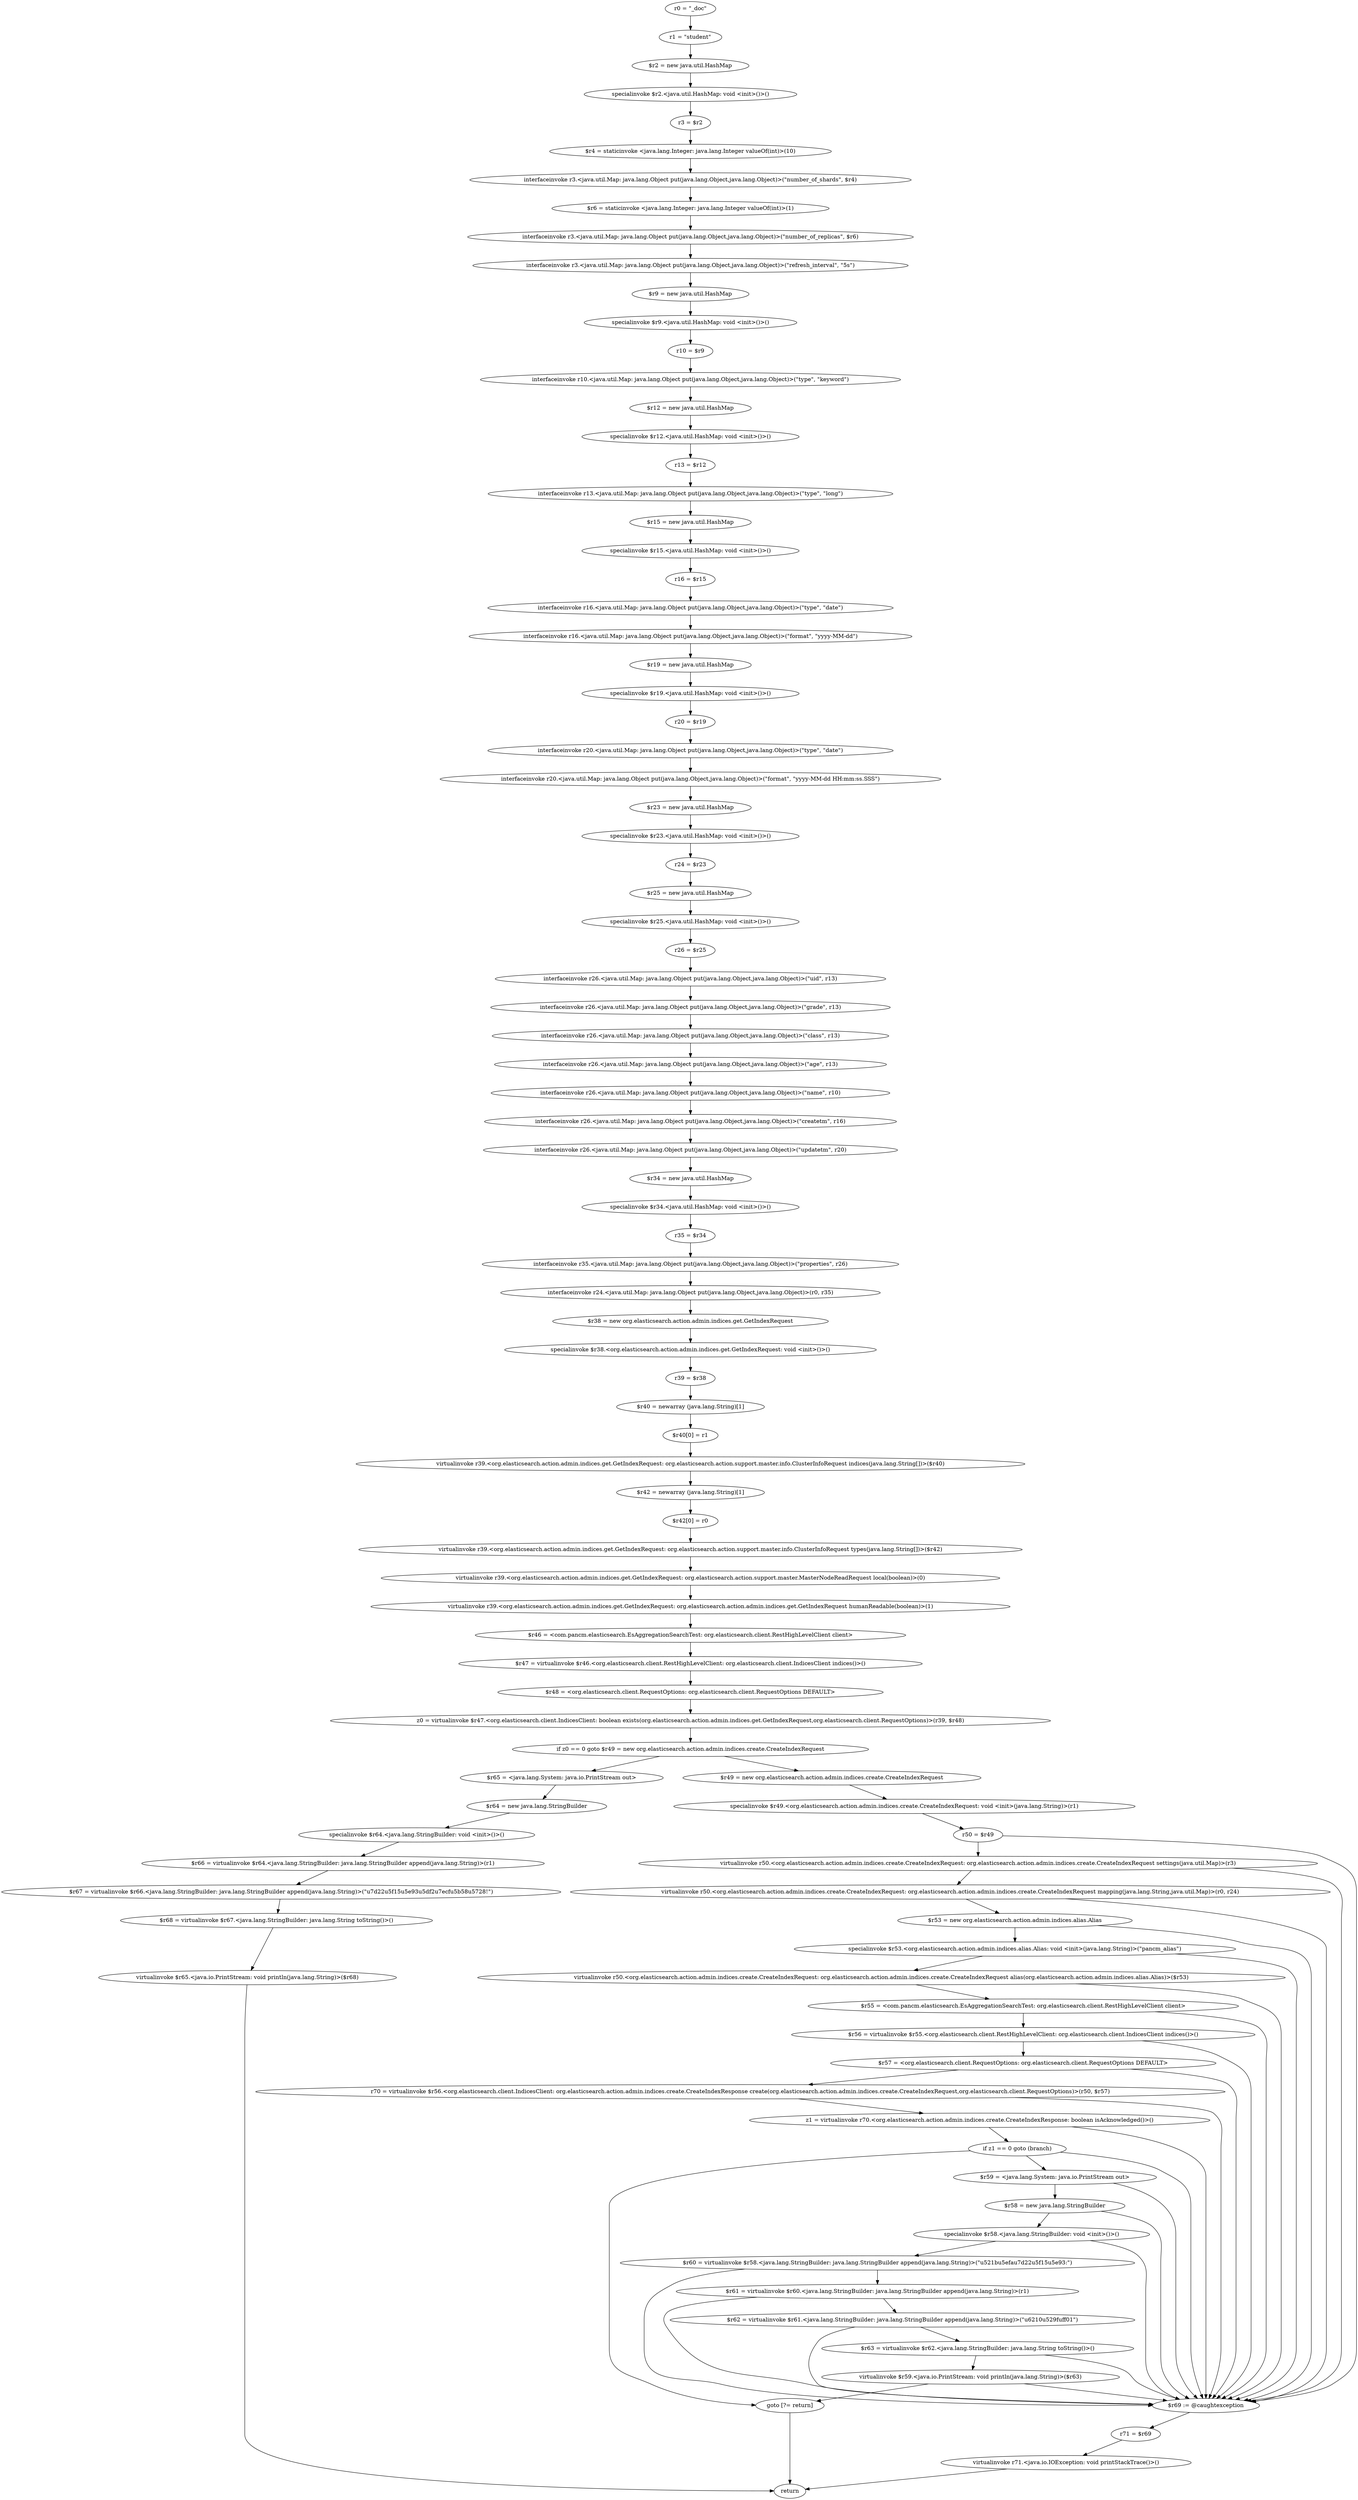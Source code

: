 digraph "unitGraph" {
    "r0 = \"_doc\""
    "r1 = \"student\""
    "$r2 = new java.util.HashMap"
    "specialinvoke $r2.<java.util.HashMap: void <init>()>()"
    "r3 = $r2"
    "$r4 = staticinvoke <java.lang.Integer: java.lang.Integer valueOf(int)>(10)"
    "interfaceinvoke r3.<java.util.Map: java.lang.Object put(java.lang.Object,java.lang.Object)>(\"number_of_shards\", $r4)"
    "$r6 = staticinvoke <java.lang.Integer: java.lang.Integer valueOf(int)>(1)"
    "interfaceinvoke r3.<java.util.Map: java.lang.Object put(java.lang.Object,java.lang.Object)>(\"number_of_replicas\", $r6)"
    "interfaceinvoke r3.<java.util.Map: java.lang.Object put(java.lang.Object,java.lang.Object)>(\"refresh_interval\", \"5s\")"
    "$r9 = new java.util.HashMap"
    "specialinvoke $r9.<java.util.HashMap: void <init>()>()"
    "r10 = $r9"
    "interfaceinvoke r10.<java.util.Map: java.lang.Object put(java.lang.Object,java.lang.Object)>(\"type\", \"keyword\")"
    "$r12 = new java.util.HashMap"
    "specialinvoke $r12.<java.util.HashMap: void <init>()>()"
    "r13 = $r12"
    "interfaceinvoke r13.<java.util.Map: java.lang.Object put(java.lang.Object,java.lang.Object)>(\"type\", \"long\")"
    "$r15 = new java.util.HashMap"
    "specialinvoke $r15.<java.util.HashMap: void <init>()>()"
    "r16 = $r15"
    "interfaceinvoke r16.<java.util.Map: java.lang.Object put(java.lang.Object,java.lang.Object)>(\"type\", \"date\")"
    "interfaceinvoke r16.<java.util.Map: java.lang.Object put(java.lang.Object,java.lang.Object)>(\"format\", \"yyyy-MM-dd\")"
    "$r19 = new java.util.HashMap"
    "specialinvoke $r19.<java.util.HashMap: void <init>()>()"
    "r20 = $r19"
    "interfaceinvoke r20.<java.util.Map: java.lang.Object put(java.lang.Object,java.lang.Object)>(\"type\", \"date\")"
    "interfaceinvoke r20.<java.util.Map: java.lang.Object put(java.lang.Object,java.lang.Object)>(\"format\", \"yyyy-MM-dd HH:mm:ss.SSS\")"
    "$r23 = new java.util.HashMap"
    "specialinvoke $r23.<java.util.HashMap: void <init>()>()"
    "r24 = $r23"
    "$r25 = new java.util.HashMap"
    "specialinvoke $r25.<java.util.HashMap: void <init>()>()"
    "r26 = $r25"
    "interfaceinvoke r26.<java.util.Map: java.lang.Object put(java.lang.Object,java.lang.Object)>(\"uid\", r13)"
    "interfaceinvoke r26.<java.util.Map: java.lang.Object put(java.lang.Object,java.lang.Object)>(\"grade\", r13)"
    "interfaceinvoke r26.<java.util.Map: java.lang.Object put(java.lang.Object,java.lang.Object)>(\"class\", r13)"
    "interfaceinvoke r26.<java.util.Map: java.lang.Object put(java.lang.Object,java.lang.Object)>(\"age\", r13)"
    "interfaceinvoke r26.<java.util.Map: java.lang.Object put(java.lang.Object,java.lang.Object)>(\"name\", r10)"
    "interfaceinvoke r26.<java.util.Map: java.lang.Object put(java.lang.Object,java.lang.Object)>(\"createtm\", r16)"
    "interfaceinvoke r26.<java.util.Map: java.lang.Object put(java.lang.Object,java.lang.Object)>(\"updatetm\", r20)"
    "$r34 = new java.util.HashMap"
    "specialinvoke $r34.<java.util.HashMap: void <init>()>()"
    "r35 = $r34"
    "interfaceinvoke r35.<java.util.Map: java.lang.Object put(java.lang.Object,java.lang.Object)>(\"properties\", r26)"
    "interfaceinvoke r24.<java.util.Map: java.lang.Object put(java.lang.Object,java.lang.Object)>(r0, r35)"
    "$r38 = new org.elasticsearch.action.admin.indices.get.GetIndexRequest"
    "specialinvoke $r38.<org.elasticsearch.action.admin.indices.get.GetIndexRequest: void <init>()>()"
    "r39 = $r38"
    "$r40 = newarray (java.lang.String)[1]"
    "$r40[0] = r1"
    "virtualinvoke r39.<org.elasticsearch.action.admin.indices.get.GetIndexRequest: org.elasticsearch.action.support.master.info.ClusterInfoRequest indices(java.lang.String[])>($r40)"
    "$r42 = newarray (java.lang.String)[1]"
    "$r42[0] = r0"
    "virtualinvoke r39.<org.elasticsearch.action.admin.indices.get.GetIndexRequest: org.elasticsearch.action.support.master.info.ClusterInfoRequest types(java.lang.String[])>($r42)"
    "virtualinvoke r39.<org.elasticsearch.action.admin.indices.get.GetIndexRequest: org.elasticsearch.action.support.master.MasterNodeReadRequest local(boolean)>(0)"
    "virtualinvoke r39.<org.elasticsearch.action.admin.indices.get.GetIndexRequest: org.elasticsearch.action.admin.indices.get.GetIndexRequest humanReadable(boolean)>(1)"
    "$r46 = <com.pancm.elasticsearch.EsAggregationSearchTest: org.elasticsearch.client.RestHighLevelClient client>"
    "$r47 = virtualinvoke $r46.<org.elasticsearch.client.RestHighLevelClient: org.elasticsearch.client.IndicesClient indices()>()"
    "$r48 = <org.elasticsearch.client.RequestOptions: org.elasticsearch.client.RequestOptions DEFAULT>"
    "z0 = virtualinvoke $r47.<org.elasticsearch.client.IndicesClient: boolean exists(org.elasticsearch.action.admin.indices.get.GetIndexRequest,org.elasticsearch.client.RequestOptions)>(r39, $r48)"
    "if z0 == 0 goto $r49 = new org.elasticsearch.action.admin.indices.create.CreateIndexRequest"
    "$r65 = <java.lang.System: java.io.PrintStream out>"
    "$r64 = new java.lang.StringBuilder"
    "specialinvoke $r64.<java.lang.StringBuilder: void <init>()>()"
    "$r66 = virtualinvoke $r64.<java.lang.StringBuilder: java.lang.StringBuilder append(java.lang.String)>(r1)"
    "$r67 = virtualinvoke $r66.<java.lang.StringBuilder: java.lang.StringBuilder append(java.lang.String)>(\"\u7d22\u5f15\u5e93\u5df2\u7ecf\u5b58\u5728!\")"
    "$r68 = virtualinvoke $r67.<java.lang.StringBuilder: java.lang.String toString()>()"
    "virtualinvoke $r65.<java.io.PrintStream: void println(java.lang.String)>($r68)"
    "return"
    "$r49 = new org.elasticsearch.action.admin.indices.create.CreateIndexRequest"
    "specialinvoke $r49.<org.elasticsearch.action.admin.indices.create.CreateIndexRequest: void <init>(java.lang.String)>(r1)"
    "r50 = $r49"
    "virtualinvoke r50.<org.elasticsearch.action.admin.indices.create.CreateIndexRequest: org.elasticsearch.action.admin.indices.create.CreateIndexRequest settings(java.util.Map)>(r3)"
    "virtualinvoke r50.<org.elasticsearch.action.admin.indices.create.CreateIndexRequest: org.elasticsearch.action.admin.indices.create.CreateIndexRequest mapping(java.lang.String,java.util.Map)>(r0, r24)"
    "$r53 = new org.elasticsearch.action.admin.indices.alias.Alias"
    "specialinvoke $r53.<org.elasticsearch.action.admin.indices.alias.Alias: void <init>(java.lang.String)>(\"pancm_alias\")"
    "virtualinvoke r50.<org.elasticsearch.action.admin.indices.create.CreateIndexRequest: org.elasticsearch.action.admin.indices.create.CreateIndexRequest alias(org.elasticsearch.action.admin.indices.alias.Alias)>($r53)"
    "$r55 = <com.pancm.elasticsearch.EsAggregationSearchTest: org.elasticsearch.client.RestHighLevelClient client>"
    "$r56 = virtualinvoke $r55.<org.elasticsearch.client.RestHighLevelClient: org.elasticsearch.client.IndicesClient indices()>()"
    "$r57 = <org.elasticsearch.client.RequestOptions: org.elasticsearch.client.RequestOptions DEFAULT>"
    "r70 = virtualinvoke $r56.<org.elasticsearch.client.IndicesClient: org.elasticsearch.action.admin.indices.create.CreateIndexResponse create(org.elasticsearch.action.admin.indices.create.CreateIndexRequest,org.elasticsearch.client.RequestOptions)>(r50, $r57)"
    "z1 = virtualinvoke r70.<org.elasticsearch.action.admin.indices.create.CreateIndexResponse: boolean isAcknowledged()>()"
    "if z1 == 0 goto (branch)"
    "$r59 = <java.lang.System: java.io.PrintStream out>"
    "$r58 = new java.lang.StringBuilder"
    "specialinvoke $r58.<java.lang.StringBuilder: void <init>()>()"
    "$r60 = virtualinvoke $r58.<java.lang.StringBuilder: java.lang.StringBuilder append(java.lang.String)>(\"\u521b\u5efa\u7d22\u5f15\u5e93:\")"
    "$r61 = virtualinvoke $r60.<java.lang.StringBuilder: java.lang.StringBuilder append(java.lang.String)>(r1)"
    "$r62 = virtualinvoke $r61.<java.lang.StringBuilder: java.lang.StringBuilder append(java.lang.String)>(\"\u6210\u529f\uff01\")"
    "$r63 = virtualinvoke $r62.<java.lang.StringBuilder: java.lang.String toString()>()"
    "virtualinvoke $r59.<java.io.PrintStream: void println(java.lang.String)>($r63)"
    "goto [?= return]"
    "$r69 := @caughtexception"
    "r71 = $r69"
    "virtualinvoke r71.<java.io.IOException: void printStackTrace()>()"
    "r0 = \"_doc\""->"r1 = \"student\"";
    "r1 = \"student\""->"$r2 = new java.util.HashMap";
    "$r2 = new java.util.HashMap"->"specialinvoke $r2.<java.util.HashMap: void <init>()>()";
    "specialinvoke $r2.<java.util.HashMap: void <init>()>()"->"r3 = $r2";
    "r3 = $r2"->"$r4 = staticinvoke <java.lang.Integer: java.lang.Integer valueOf(int)>(10)";
    "$r4 = staticinvoke <java.lang.Integer: java.lang.Integer valueOf(int)>(10)"->"interfaceinvoke r3.<java.util.Map: java.lang.Object put(java.lang.Object,java.lang.Object)>(\"number_of_shards\", $r4)";
    "interfaceinvoke r3.<java.util.Map: java.lang.Object put(java.lang.Object,java.lang.Object)>(\"number_of_shards\", $r4)"->"$r6 = staticinvoke <java.lang.Integer: java.lang.Integer valueOf(int)>(1)";
    "$r6 = staticinvoke <java.lang.Integer: java.lang.Integer valueOf(int)>(1)"->"interfaceinvoke r3.<java.util.Map: java.lang.Object put(java.lang.Object,java.lang.Object)>(\"number_of_replicas\", $r6)";
    "interfaceinvoke r3.<java.util.Map: java.lang.Object put(java.lang.Object,java.lang.Object)>(\"number_of_replicas\", $r6)"->"interfaceinvoke r3.<java.util.Map: java.lang.Object put(java.lang.Object,java.lang.Object)>(\"refresh_interval\", \"5s\")";
    "interfaceinvoke r3.<java.util.Map: java.lang.Object put(java.lang.Object,java.lang.Object)>(\"refresh_interval\", \"5s\")"->"$r9 = new java.util.HashMap";
    "$r9 = new java.util.HashMap"->"specialinvoke $r9.<java.util.HashMap: void <init>()>()";
    "specialinvoke $r9.<java.util.HashMap: void <init>()>()"->"r10 = $r9";
    "r10 = $r9"->"interfaceinvoke r10.<java.util.Map: java.lang.Object put(java.lang.Object,java.lang.Object)>(\"type\", \"keyword\")";
    "interfaceinvoke r10.<java.util.Map: java.lang.Object put(java.lang.Object,java.lang.Object)>(\"type\", \"keyword\")"->"$r12 = new java.util.HashMap";
    "$r12 = new java.util.HashMap"->"specialinvoke $r12.<java.util.HashMap: void <init>()>()";
    "specialinvoke $r12.<java.util.HashMap: void <init>()>()"->"r13 = $r12";
    "r13 = $r12"->"interfaceinvoke r13.<java.util.Map: java.lang.Object put(java.lang.Object,java.lang.Object)>(\"type\", \"long\")";
    "interfaceinvoke r13.<java.util.Map: java.lang.Object put(java.lang.Object,java.lang.Object)>(\"type\", \"long\")"->"$r15 = new java.util.HashMap";
    "$r15 = new java.util.HashMap"->"specialinvoke $r15.<java.util.HashMap: void <init>()>()";
    "specialinvoke $r15.<java.util.HashMap: void <init>()>()"->"r16 = $r15";
    "r16 = $r15"->"interfaceinvoke r16.<java.util.Map: java.lang.Object put(java.lang.Object,java.lang.Object)>(\"type\", \"date\")";
    "interfaceinvoke r16.<java.util.Map: java.lang.Object put(java.lang.Object,java.lang.Object)>(\"type\", \"date\")"->"interfaceinvoke r16.<java.util.Map: java.lang.Object put(java.lang.Object,java.lang.Object)>(\"format\", \"yyyy-MM-dd\")";
    "interfaceinvoke r16.<java.util.Map: java.lang.Object put(java.lang.Object,java.lang.Object)>(\"format\", \"yyyy-MM-dd\")"->"$r19 = new java.util.HashMap";
    "$r19 = new java.util.HashMap"->"specialinvoke $r19.<java.util.HashMap: void <init>()>()";
    "specialinvoke $r19.<java.util.HashMap: void <init>()>()"->"r20 = $r19";
    "r20 = $r19"->"interfaceinvoke r20.<java.util.Map: java.lang.Object put(java.lang.Object,java.lang.Object)>(\"type\", \"date\")";
    "interfaceinvoke r20.<java.util.Map: java.lang.Object put(java.lang.Object,java.lang.Object)>(\"type\", \"date\")"->"interfaceinvoke r20.<java.util.Map: java.lang.Object put(java.lang.Object,java.lang.Object)>(\"format\", \"yyyy-MM-dd HH:mm:ss.SSS\")";
    "interfaceinvoke r20.<java.util.Map: java.lang.Object put(java.lang.Object,java.lang.Object)>(\"format\", \"yyyy-MM-dd HH:mm:ss.SSS\")"->"$r23 = new java.util.HashMap";
    "$r23 = new java.util.HashMap"->"specialinvoke $r23.<java.util.HashMap: void <init>()>()";
    "specialinvoke $r23.<java.util.HashMap: void <init>()>()"->"r24 = $r23";
    "r24 = $r23"->"$r25 = new java.util.HashMap";
    "$r25 = new java.util.HashMap"->"specialinvoke $r25.<java.util.HashMap: void <init>()>()";
    "specialinvoke $r25.<java.util.HashMap: void <init>()>()"->"r26 = $r25";
    "r26 = $r25"->"interfaceinvoke r26.<java.util.Map: java.lang.Object put(java.lang.Object,java.lang.Object)>(\"uid\", r13)";
    "interfaceinvoke r26.<java.util.Map: java.lang.Object put(java.lang.Object,java.lang.Object)>(\"uid\", r13)"->"interfaceinvoke r26.<java.util.Map: java.lang.Object put(java.lang.Object,java.lang.Object)>(\"grade\", r13)";
    "interfaceinvoke r26.<java.util.Map: java.lang.Object put(java.lang.Object,java.lang.Object)>(\"grade\", r13)"->"interfaceinvoke r26.<java.util.Map: java.lang.Object put(java.lang.Object,java.lang.Object)>(\"class\", r13)";
    "interfaceinvoke r26.<java.util.Map: java.lang.Object put(java.lang.Object,java.lang.Object)>(\"class\", r13)"->"interfaceinvoke r26.<java.util.Map: java.lang.Object put(java.lang.Object,java.lang.Object)>(\"age\", r13)";
    "interfaceinvoke r26.<java.util.Map: java.lang.Object put(java.lang.Object,java.lang.Object)>(\"age\", r13)"->"interfaceinvoke r26.<java.util.Map: java.lang.Object put(java.lang.Object,java.lang.Object)>(\"name\", r10)";
    "interfaceinvoke r26.<java.util.Map: java.lang.Object put(java.lang.Object,java.lang.Object)>(\"name\", r10)"->"interfaceinvoke r26.<java.util.Map: java.lang.Object put(java.lang.Object,java.lang.Object)>(\"createtm\", r16)";
    "interfaceinvoke r26.<java.util.Map: java.lang.Object put(java.lang.Object,java.lang.Object)>(\"createtm\", r16)"->"interfaceinvoke r26.<java.util.Map: java.lang.Object put(java.lang.Object,java.lang.Object)>(\"updatetm\", r20)";
    "interfaceinvoke r26.<java.util.Map: java.lang.Object put(java.lang.Object,java.lang.Object)>(\"updatetm\", r20)"->"$r34 = new java.util.HashMap";
    "$r34 = new java.util.HashMap"->"specialinvoke $r34.<java.util.HashMap: void <init>()>()";
    "specialinvoke $r34.<java.util.HashMap: void <init>()>()"->"r35 = $r34";
    "r35 = $r34"->"interfaceinvoke r35.<java.util.Map: java.lang.Object put(java.lang.Object,java.lang.Object)>(\"properties\", r26)";
    "interfaceinvoke r35.<java.util.Map: java.lang.Object put(java.lang.Object,java.lang.Object)>(\"properties\", r26)"->"interfaceinvoke r24.<java.util.Map: java.lang.Object put(java.lang.Object,java.lang.Object)>(r0, r35)";
    "interfaceinvoke r24.<java.util.Map: java.lang.Object put(java.lang.Object,java.lang.Object)>(r0, r35)"->"$r38 = new org.elasticsearch.action.admin.indices.get.GetIndexRequest";
    "$r38 = new org.elasticsearch.action.admin.indices.get.GetIndexRequest"->"specialinvoke $r38.<org.elasticsearch.action.admin.indices.get.GetIndexRequest: void <init>()>()";
    "specialinvoke $r38.<org.elasticsearch.action.admin.indices.get.GetIndexRequest: void <init>()>()"->"r39 = $r38";
    "r39 = $r38"->"$r40 = newarray (java.lang.String)[1]";
    "$r40 = newarray (java.lang.String)[1]"->"$r40[0] = r1";
    "$r40[0] = r1"->"virtualinvoke r39.<org.elasticsearch.action.admin.indices.get.GetIndexRequest: org.elasticsearch.action.support.master.info.ClusterInfoRequest indices(java.lang.String[])>($r40)";
    "virtualinvoke r39.<org.elasticsearch.action.admin.indices.get.GetIndexRequest: org.elasticsearch.action.support.master.info.ClusterInfoRequest indices(java.lang.String[])>($r40)"->"$r42 = newarray (java.lang.String)[1]";
    "$r42 = newarray (java.lang.String)[1]"->"$r42[0] = r0";
    "$r42[0] = r0"->"virtualinvoke r39.<org.elasticsearch.action.admin.indices.get.GetIndexRequest: org.elasticsearch.action.support.master.info.ClusterInfoRequest types(java.lang.String[])>($r42)";
    "virtualinvoke r39.<org.elasticsearch.action.admin.indices.get.GetIndexRequest: org.elasticsearch.action.support.master.info.ClusterInfoRequest types(java.lang.String[])>($r42)"->"virtualinvoke r39.<org.elasticsearch.action.admin.indices.get.GetIndexRequest: org.elasticsearch.action.support.master.MasterNodeReadRequest local(boolean)>(0)";
    "virtualinvoke r39.<org.elasticsearch.action.admin.indices.get.GetIndexRequest: org.elasticsearch.action.support.master.MasterNodeReadRequest local(boolean)>(0)"->"virtualinvoke r39.<org.elasticsearch.action.admin.indices.get.GetIndexRequest: org.elasticsearch.action.admin.indices.get.GetIndexRequest humanReadable(boolean)>(1)";
    "virtualinvoke r39.<org.elasticsearch.action.admin.indices.get.GetIndexRequest: org.elasticsearch.action.admin.indices.get.GetIndexRequest humanReadable(boolean)>(1)"->"$r46 = <com.pancm.elasticsearch.EsAggregationSearchTest: org.elasticsearch.client.RestHighLevelClient client>";
    "$r46 = <com.pancm.elasticsearch.EsAggregationSearchTest: org.elasticsearch.client.RestHighLevelClient client>"->"$r47 = virtualinvoke $r46.<org.elasticsearch.client.RestHighLevelClient: org.elasticsearch.client.IndicesClient indices()>()";
    "$r47 = virtualinvoke $r46.<org.elasticsearch.client.RestHighLevelClient: org.elasticsearch.client.IndicesClient indices()>()"->"$r48 = <org.elasticsearch.client.RequestOptions: org.elasticsearch.client.RequestOptions DEFAULT>";
    "$r48 = <org.elasticsearch.client.RequestOptions: org.elasticsearch.client.RequestOptions DEFAULT>"->"z0 = virtualinvoke $r47.<org.elasticsearch.client.IndicesClient: boolean exists(org.elasticsearch.action.admin.indices.get.GetIndexRequest,org.elasticsearch.client.RequestOptions)>(r39, $r48)";
    "z0 = virtualinvoke $r47.<org.elasticsearch.client.IndicesClient: boolean exists(org.elasticsearch.action.admin.indices.get.GetIndexRequest,org.elasticsearch.client.RequestOptions)>(r39, $r48)"->"if z0 == 0 goto $r49 = new org.elasticsearch.action.admin.indices.create.CreateIndexRequest";
    "if z0 == 0 goto $r49 = new org.elasticsearch.action.admin.indices.create.CreateIndexRequest"->"$r65 = <java.lang.System: java.io.PrintStream out>";
    "if z0 == 0 goto $r49 = new org.elasticsearch.action.admin.indices.create.CreateIndexRequest"->"$r49 = new org.elasticsearch.action.admin.indices.create.CreateIndexRequest";
    "$r65 = <java.lang.System: java.io.PrintStream out>"->"$r64 = new java.lang.StringBuilder";
    "$r64 = new java.lang.StringBuilder"->"specialinvoke $r64.<java.lang.StringBuilder: void <init>()>()";
    "specialinvoke $r64.<java.lang.StringBuilder: void <init>()>()"->"$r66 = virtualinvoke $r64.<java.lang.StringBuilder: java.lang.StringBuilder append(java.lang.String)>(r1)";
    "$r66 = virtualinvoke $r64.<java.lang.StringBuilder: java.lang.StringBuilder append(java.lang.String)>(r1)"->"$r67 = virtualinvoke $r66.<java.lang.StringBuilder: java.lang.StringBuilder append(java.lang.String)>(\"\u7d22\u5f15\u5e93\u5df2\u7ecf\u5b58\u5728!\")";
    "$r67 = virtualinvoke $r66.<java.lang.StringBuilder: java.lang.StringBuilder append(java.lang.String)>(\"\u7d22\u5f15\u5e93\u5df2\u7ecf\u5b58\u5728!\")"->"$r68 = virtualinvoke $r67.<java.lang.StringBuilder: java.lang.String toString()>()";
    "$r68 = virtualinvoke $r67.<java.lang.StringBuilder: java.lang.String toString()>()"->"virtualinvoke $r65.<java.io.PrintStream: void println(java.lang.String)>($r68)";
    "virtualinvoke $r65.<java.io.PrintStream: void println(java.lang.String)>($r68)"->"return";
    "$r49 = new org.elasticsearch.action.admin.indices.create.CreateIndexRequest"->"specialinvoke $r49.<org.elasticsearch.action.admin.indices.create.CreateIndexRequest: void <init>(java.lang.String)>(r1)";
    "specialinvoke $r49.<org.elasticsearch.action.admin.indices.create.CreateIndexRequest: void <init>(java.lang.String)>(r1)"->"r50 = $r49";
    "r50 = $r49"->"virtualinvoke r50.<org.elasticsearch.action.admin.indices.create.CreateIndexRequest: org.elasticsearch.action.admin.indices.create.CreateIndexRequest settings(java.util.Map)>(r3)";
    "r50 = $r49"->"$r69 := @caughtexception";
    "virtualinvoke r50.<org.elasticsearch.action.admin.indices.create.CreateIndexRequest: org.elasticsearch.action.admin.indices.create.CreateIndexRequest settings(java.util.Map)>(r3)"->"virtualinvoke r50.<org.elasticsearch.action.admin.indices.create.CreateIndexRequest: org.elasticsearch.action.admin.indices.create.CreateIndexRequest mapping(java.lang.String,java.util.Map)>(r0, r24)";
    "virtualinvoke r50.<org.elasticsearch.action.admin.indices.create.CreateIndexRequest: org.elasticsearch.action.admin.indices.create.CreateIndexRequest settings(java.util.Map)>(r3)"->"$r69 := @caughtexception";
    "virtualinvoke r50.<org.elasticsearch.action.admin.indices.create.CreateIndexRequest: org.elasticsearch.action.admin.indices.create.CreateIndexRequest mapping(java.lang.String,java.util.Map)>(r0, r24)"->"$r53 = new org.elasticsearch.action.admin.indices.alias.Alias";
    "virtualinvoke r50.<org.elasticsearch.action.admin.indices.create.CreateIndexRequest: org.elasticsearch.action.admin.indices.create.CreateIndexRequest mapping(java.lang.String,java.util.Map)>(r0, r24)"->"$r69 := @caughtexception";
    "$r53 = new org.elasticsearch.action.admin.indices.alias.Alias"->"specialinvoke $r53.<org.elasticsearch.action.admin.indices.alias.Alias: void <init>(java.lang.String)>(\"pancm_alias\")";
    "$r53 = new org.elasticsearch.action.admin.indices.alias.Alias"->"$r69 := @caughtexception";
    "specialinvoke $r53.<org.elasticsearch.action.admin.indices.alias.Alias: void <init>(java.lang.String)>(\"pancm_alias\")"->"virtualinvoke r50.<org.elasticsearch.action.admin.indices.create.CreateIndexRequest: org.elasticsearch.action.admin.indices.create.CreateIndexRequest alias(org.elasticsearch.action.admin.indices.alias.Alias)>($r53)";
    "specialinvoke $r53.<org.elasticsearch.action.admin.indices.alias.Alias: void <init>(java.lang.String)>(\"pancm_alias\")"->"$r69 := @caughtexception";
    "virtualinvoke r50.<org.elasticsearch.action.admin.indices.create.CreateIndexRequest: org.elasticsearch.action.admin.indices.create.CreateIndexRequest alias(org.elasticsearch.action.admin.indices.alias.Alias)>($r53)"->"$r55 = <com.pancm.elasticsearch.EsAggregationSearchTest: org.elasticsearch.client.RestHighLevelClient client>";
    "virtualinvoke r50.<org.elasticsearch.action.admin.indices.create.CreateIndexRequest: org.elasticsearch.action.admin.indices.create.CreateIndexRequest alias(org.elasticsearch.action.admin.indices.alias.Alias)>($r53)"->"$r69 := @caughtexception";
    "$r55 = <com.pancm.elasticsearch.EsAggregationSearchTest: org.elasticsearch.client.RestHighLevelClient client>"->"$r56 = virtualinvoke $r55.<org.elasticsearch.client.RestHighLevelClient: org.elasticsearch.client.IndicesClient indices()>()";
    "$r55 = <com.pancm.elasticsearch.EsAggregationSearchTest: org.elasticsearch.client.RestHighLevelClient client>"->"$r69 := @caughtexception";
    "$r56 = virtualinvoke $r55.<org.elasticsearch.client.RestHighLevelClient: org.elasticsearch.client.IndicesClient indices()>()"->"$r57 = <org.elasticsearch.client.RequestOptions: org.elasticsearch.client.RequestOptions DEFAULT>";
    "$r56 = virtualinvoke $r55.<org.elasticsearch.client.RestHighLevelClient: org.elasticsearch.client.IndicesClient indices()>()"->"$r69 := @caughtexception";
    "$r57 = <org.elasticsearch.client.RequestOptions: org.elasticsearch.client.RequestOptions DEFAULT>"->"r70 = virtualinvoke $r56.<org.elasticsearch.client.IndicesClient: org.elasticsearch.action.admin.indices.create.CreateIndexResponse create(org.elasticsearch.action.admin.indices.create.CreateIndexRequest,org.elasticsearch.client.RequestOptions)>(r50, $r57)";
    "$r57 = <org.elasticsearch.client.RequestOptions: org.elasticsearch.client.RequestOptions DEFAULT>"->"$r69 := @caughtexception";
    "r70 = virtualinvoke $r56.<org.elasticsearch.client.IndicesClient: org.elasticsearch.action.admin.indices.create.CreateIndexResponse create(org.elasticsearch.action.admin.indices.create.CreateIndexRequest,org.elasticsearch.client.RequestOptions)>(r50, $r57)"->"z1 = virtualinvoke r70.<org.elasticsearch.action.admin.indices.create.CreateIndexResponse: boolean isAcknowledged()>()";
    "r70 = virtualinvoke $r56.<org.elasticsearch.client.IndicesClient: org.elasticsearch.action.admin.indices.create.CreateIndexResponse create(org.elasticsearch.action.admin.indices.create.CreateIndexRequest,org.elasticsearch.client.RequestOptions)>(r50, $r57)"->"$r69 := @caughtexception";
    "z1 = virtualinvoke r70.<org.elasticsearch.action.admin.indices.create.CreateIndexResponse: boolean isAcknowledged()>()"->"if z1 == 0 goto (branch)";
    "z1 = virtualinvoke r70.<org.elasticsearch.action.admin.indices.create.CreateIndexResponse: boolean isAcknowledged()>()"->"$r69 := @caughtexception";
    "if z1 == 0 goto (branch)"->"$r59 = <java.lang.System: java.io.PrintStream out>";
    "if z1 == 0 goto (branch)"->"goto [?= return]";
    "if z1 == 0 goto (branch)"->"$r69 := @caughtexception";
    "$r59 = <java.lang.System: java.io.PrintStream out>"->"$r58 = new java.lang.StringBuilder";
    "$r59 = <java.lang.System: java.io.PrintStream out>"->"$r69 := @caughtexception";
    "$r58 = new java.lang.StringBuilder"->"specialinvoke $r58.<java.lang.StringBuilder: void <init>()>()";
    "$r58 = new java.lang.StringBuilder"->"$r69 := @caughtexception";
    "specialinvoke $r58.<java.lang.StringBuilder: void <init>()>()"->"$r60 = virtualinvoke $r58.<java.lang.StringBuilder: java.lang.StringBuilder append(java.lang.String)>(\"\u521b\u5efa\u7d22\u5f15\u5e93:\")";
    "specialinvoke $r58.<java.lang.StringBuilder: void <init>()>()"->"$r69 := @caughtexception";
    "$r60 = virtualinvoke $r58.<java.lang.StringBuilder: java.lang.StringBuilder append(java.lang.String)>(\"\u521b\u5efa\u7d22\u5f15\u5e93:\")"->"$r61 = virtualinvoke $r60.<java.lang.StringBuilder: java.lang.StringBuilder append(java.lang.String)>(r1)";
    "$r60 = virtualinvoke $r58.<java.lang.StringBuilder: java.lang.StringBuilder append(java.lang.String)>(\"\u521b\u5efa\u7d22\u5f15\u5e93:\")"->"$r69 := @caughtexception";
    "$r61 = virtualinvoke $r60.<java.lang.StringBuilder: java.lang.StringBuilder append(java.lang.String)>(r1)"->"$r62 = virtualinvoke $r61.<java.lang.StringBuilder: java.lang.StringBuilder append(java.lang.String)>(\"\u6210\u529f\uff01\")";
    "$r61 = virtualinvoke $r60.<java.lang.StringBuilder: java.lang.StringBuilder append(java.lang.String)>(r1)"->"$r69 := @caughtexception";
    "$r62 = virtualinvoke $r61.<java.lang.StringBuilder: java.lang.StringBuilder append(java.lang.String)>(\"\u6210\u529f\uff01\")"->"$r63 = virtualinvoke $r62.<java.lang.StringBuilder: java.lang.String toString()>()";
    "$r62 = virtualinvoke $r61.<java.lang.StringBuilder: java.lang.StringBuilder append(java.lang.String)>(\"\u6210\u529f\uff01\")"->"$r69 := @caughtexception";
    "$r63 = virtualinvoke $r62.<java.lang.StringBuilder: java.lang.String toString()>()"->"virtualinvoke $r59.<java.io.PrintStream: void println(java.lang.String)>($r63)";
    "$r63 = virtualinvoke $r62.<java.lang.StringBuilder: java.lang.String toString()>()"->"$r69 := @caughtexception";
    "virtualinvoke $r59.<java.io.PrintStream: void println(java.lang.String)>($r63)"->"goto [?= return]";
    "virtualinvoke $r59.<java.io.PrintStream: void println(java.lang.String)>($r63)"->"$r69 := @caughtexception";
    "goto [?= return]"->"return";
    "$r69 := @caughtexception"->"r71 = $r69";
    "r71 = $r69"->"virtualinvoke r71.<java.io.IOException: void printStackTrace()>()";
    "virtualinvoke r71.<java.io.IOException: void printStackTrace()>()"->"return";
}
